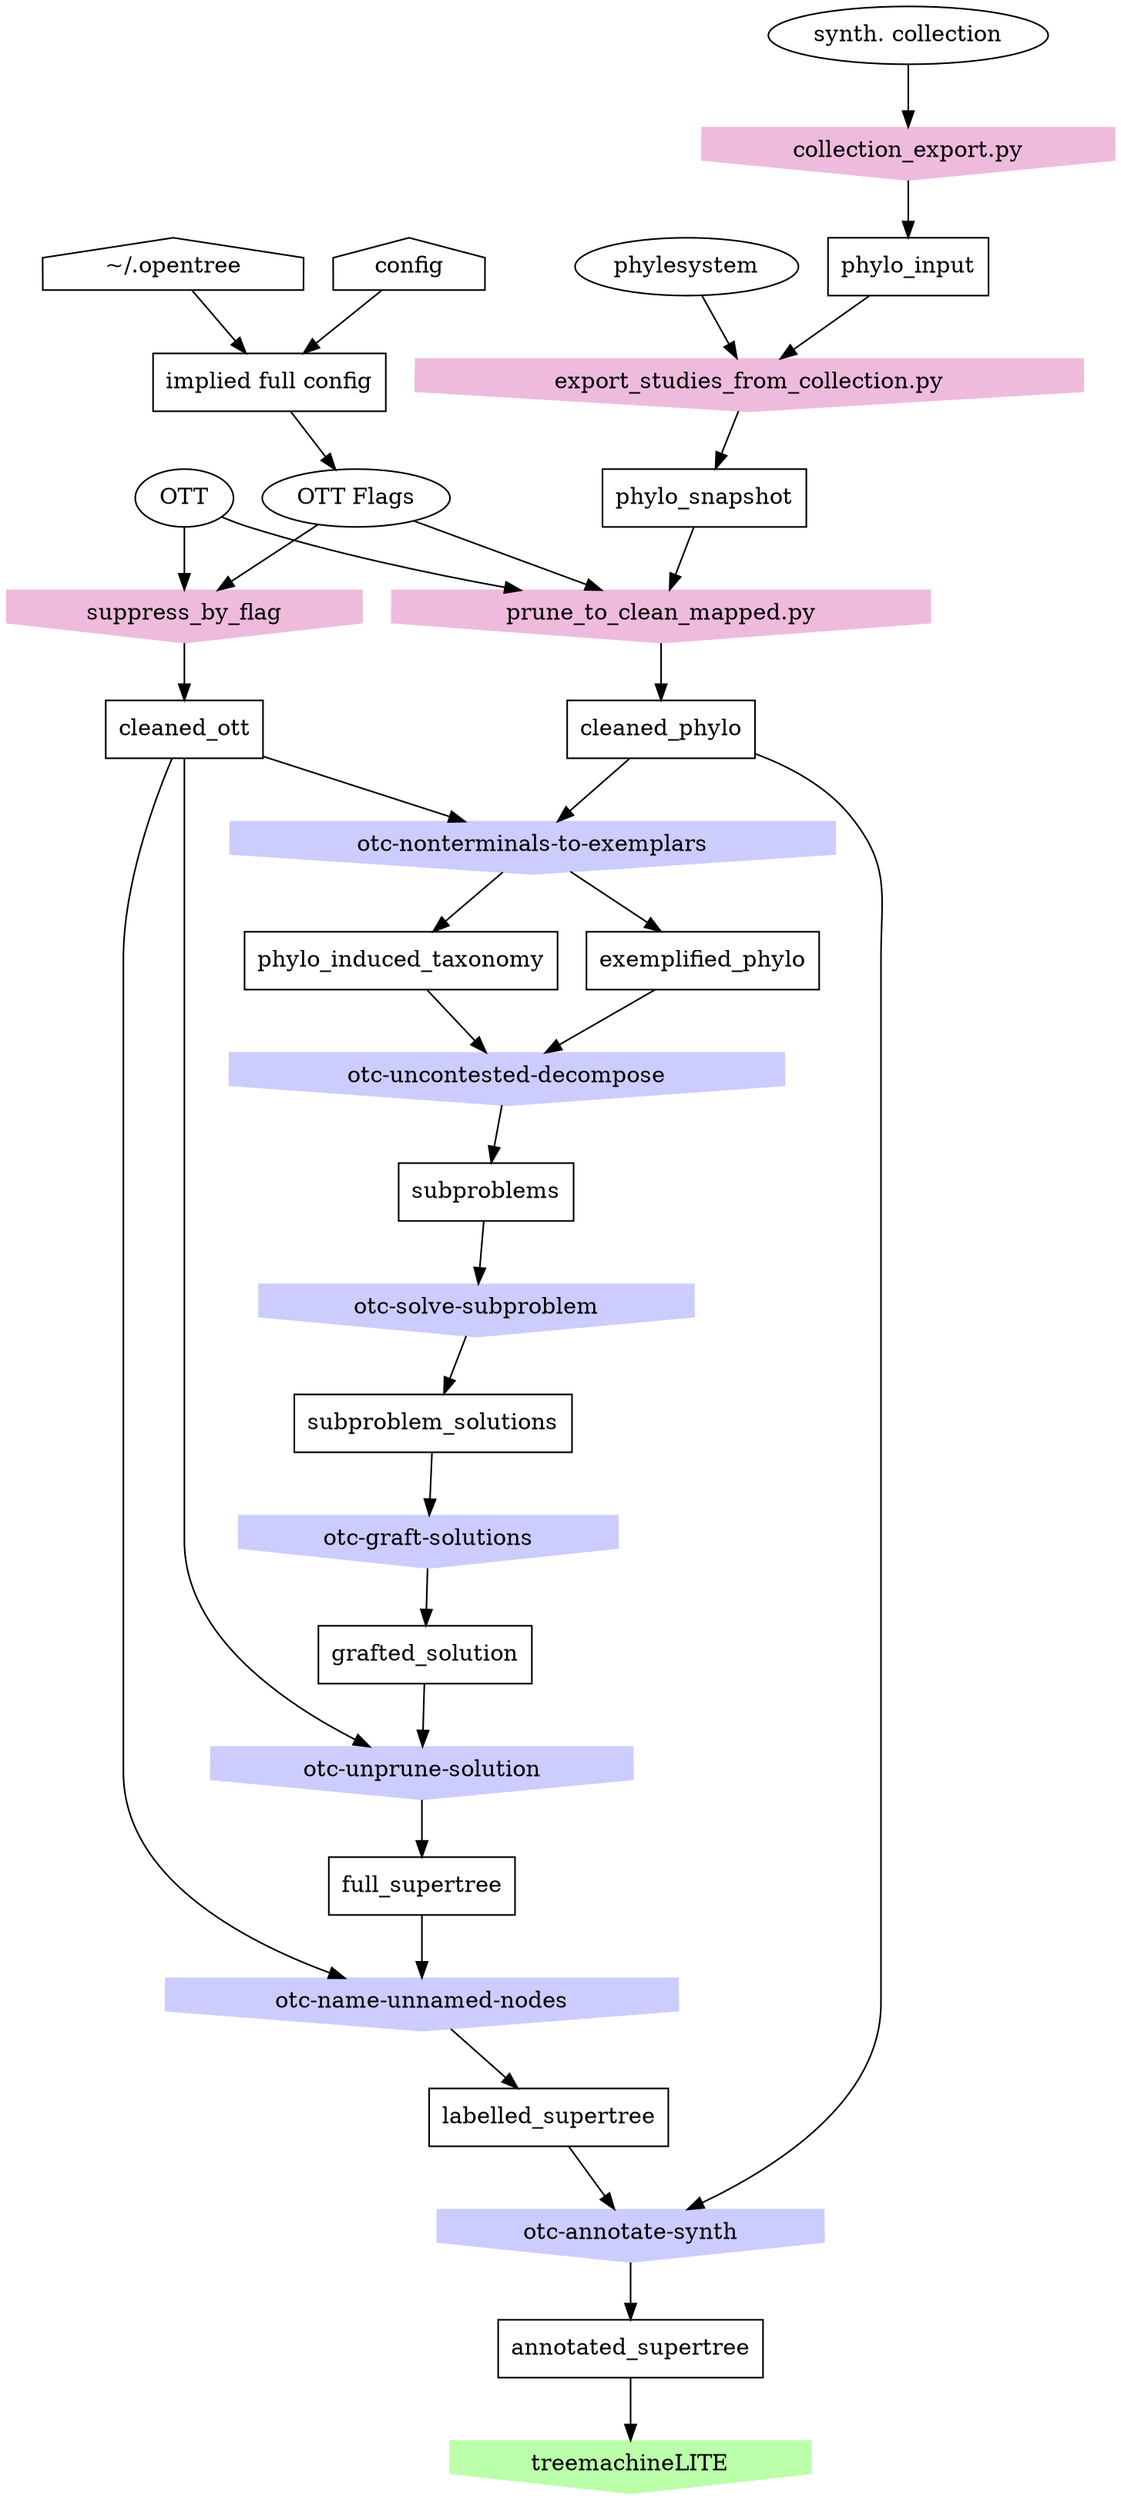 digraph P {
    homeconfig [shape=house label="~/.opentree"];
    inputconfig [shape=house label="config"];
    impliedconfig [shape=box label="implied full config"];
    homeconfig -> impliedconfig;
    inputconfig -> impliedconfig;

    ottflags [shape=oval label="OTT Flags"];
    impliedconfig -> ottflags ;

    ott [shape=oval label="OTT"];
    phylesystem [shape=oval label="phylesystem"];
    synthcoll [shape=oval label="synth. collection"];

    cleanedotttool [shape=invhouse label="suppress_by_flag", style=filled, color="#EEBBDD"];
    cleanedott [shape=box label="cleaned_ott"];
    ott -> cleanedotttool ;
    ottflags -> cleanedotttool;
    cleanedotttool ->cleanedott;

    phyloinputtool [shape=invhouse label="collection_export.py", style=filled, color="#EEBBDD"];
    phyloinput [shape=box label="phylo_input"];
    synthcoll -> phyloinputtool ;
    phyloinputtool -> phyloinput;

    phylosnapshottool [shape=invhouse label="export_studies_from_collection.py", style=filled, color="#EEBBDD"];
    phylosnapshot [shape=box label="phylo_snapshot"];
    phyloinput -> phylosnapshottool ;
    phylesystem -> phylosnapshottool ;
    phylosnapshottool ->phylosnapshot;

    cleanedphylotool [shape=invhouse label="prune_to_clean_mapped.py", style=filled, color="#EEBBDD"];
    cleanedphylo [shape=box label="cleaned_phylo"];
    phylosnapshot -> cleanedphylotool ;
    ottflags -> cleanedphylotool ;
    ott -> cleanedphylotool ;
    cleanedphylotool -> cleanedphylo;

    phyloinducedtaxonomytool [shape=invhouse label="otc-nonterminals-to-exemplars" style=filled color="#CCCCFF"];
    phyloinducedtaxonomy [shape=box label="phylo_induced_taxonomy"];
    exemplifiedphylo [shape=box label="exemplified_phylo"];
    cleanedphylo -> phyloinducedtaxonomytool;
    cleanedott -> phyloinducedtaxonomytool;
    phyloinducedtaxonomytool -> phyloinducedtaxonomy;
    phyloinducedtaxonomytool -> exemplifiedphylo;



    subproblemstool [shape=invhouse label="otc-uncontested-decompose" style=filled color="#CCCCFF"];
    subproblems [shape=box label="subproblems"];
    phyloinducedtaxonomy -> subproblemstool;
    exemplifiedphylo -> subproblemstool;
    subproblemstool -> subproblems;

    subproblemsolntool [shape=invhouse label="otc-solve-subproblem" style=filled color="#CCCCFF"];
    subproblemsoln [shape=box label="subproblem_solutions"];
    subproblems -> subproblemsolntool;
    subproblemsolntool -> subproblemsoln;

    graftedsolntool [shape=invhouse label="otc-graft-solutions" style=filled color="#CCCCFF"];
    graftedsoln [shape=box label="grafted_solution"];
    subproblemsoln -> graftedsolntool;
    graftedsolntool -> graftedsoln;

    supertreetopotool [shape=invhouse label="otc-unprune-solution" style=filled color="#CCCCFF"];
    supertreetopo [shape=box label="full_supertree"];
    graftedsoln -> supertreetopotool;
    cleanedott -> supertreetopotool;
    supertreetopotool -> supertreetopo;

    taxolabelledsupertreetool [shape=invhouse label="otc-name-unnamed-nodes" style=filled color="#CCCCFF"];
    taxolabelledsupertree [shape=box label="labelled_supertree"];
    cleanedott -> taxolabelledsupertreetool;
    supertreetopo -> taxolabelledsupertreetool;
    taxolabelledsupertreetool -> taxolabelledsupertree;

    supertreewithsupporttool [shape=invhouse label="otc-annotate-synth" style=filled color="#CCCCFF"];
    supertreewithsupport [shape=box label="annotated_supertree"];
    taxolabelledsupertree -> supertreewithsupporttool;
    cleanedphylo -> supertreewithsupporttool;
    supertreewithsupporttool -> supertreewithsupport;

    treemachineLite [shape=invhouse label="treemachineLITE" style=filled color="#BBFFAA"];
    supertreewithsupport -> treemachineLite;

}